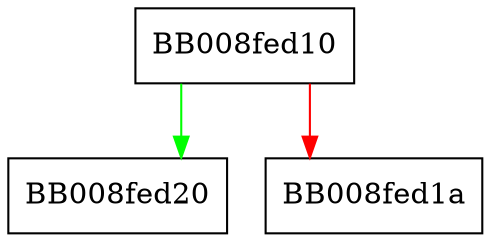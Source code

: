 digraph __gconv_release_cache {
  node [shape="box"];
  graph [splines=ortho];
  BB008fed10 -> BB008fed20 [color="green"];
  BB008fed10 -> BB008fed1a [color="red"];
}